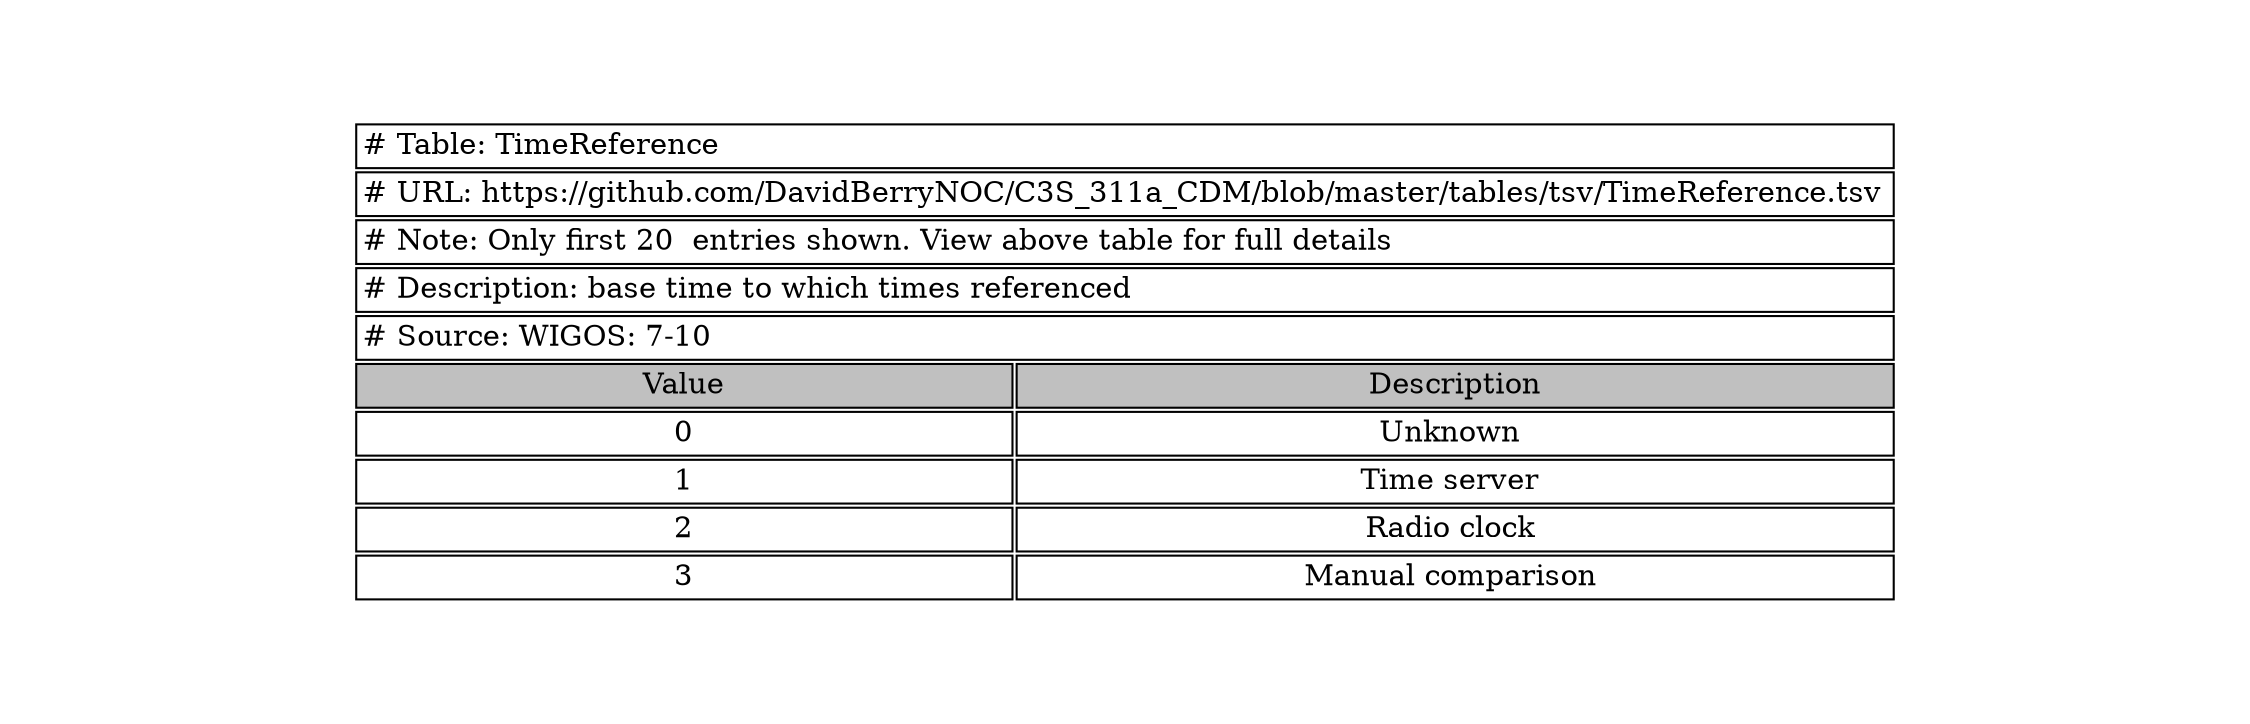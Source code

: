 digraph TimeReference {
node [color=white]
TimeReference [label=<<TABLE BORDER="0" CELLBORDER="1" CELLSPACING="2" COLOR="BLACK">
<TR><TD COLSPAN="2" ALIGN="left" PORT="head"># Table: TimeReference</TD></TR>
<TR><TD COLSPAN="2" ALIGN="left"># URL: https://github.com/DavidBerryNOC/C3S_311a_CDM/blob/master/tables/tsv/TimeReference.tsv</TD></TR>
<TR><TD COLSPAN="2" ALIGN="left"># Note: Only first 20  entries shown. View above table for full details</TD></TR>
<TR><TD ALIGN="left" COLSPAN="2"># Description: base time to which times referenced</TD></TR>
<TR><TD ALIGN="left" COLSPAN="2"># Source: WIGOS: 7-10</TD></TR>
<TR><TD BGCOLOR="GRAY">Value</TD><TD BGCOLOR="GRAY">Description</TD></TR>
<TR><TD>0</TD><TD>Unknown </TD></TR>
<TR><TD>1</TD><TD>Time server </TD></TR>
<TR><TD>2</TD><TD>Radio clock </TD></TR>
<TR><TD>3</TD><TD>Manual comparison </TD></TR>
</TABLE>>];
}
